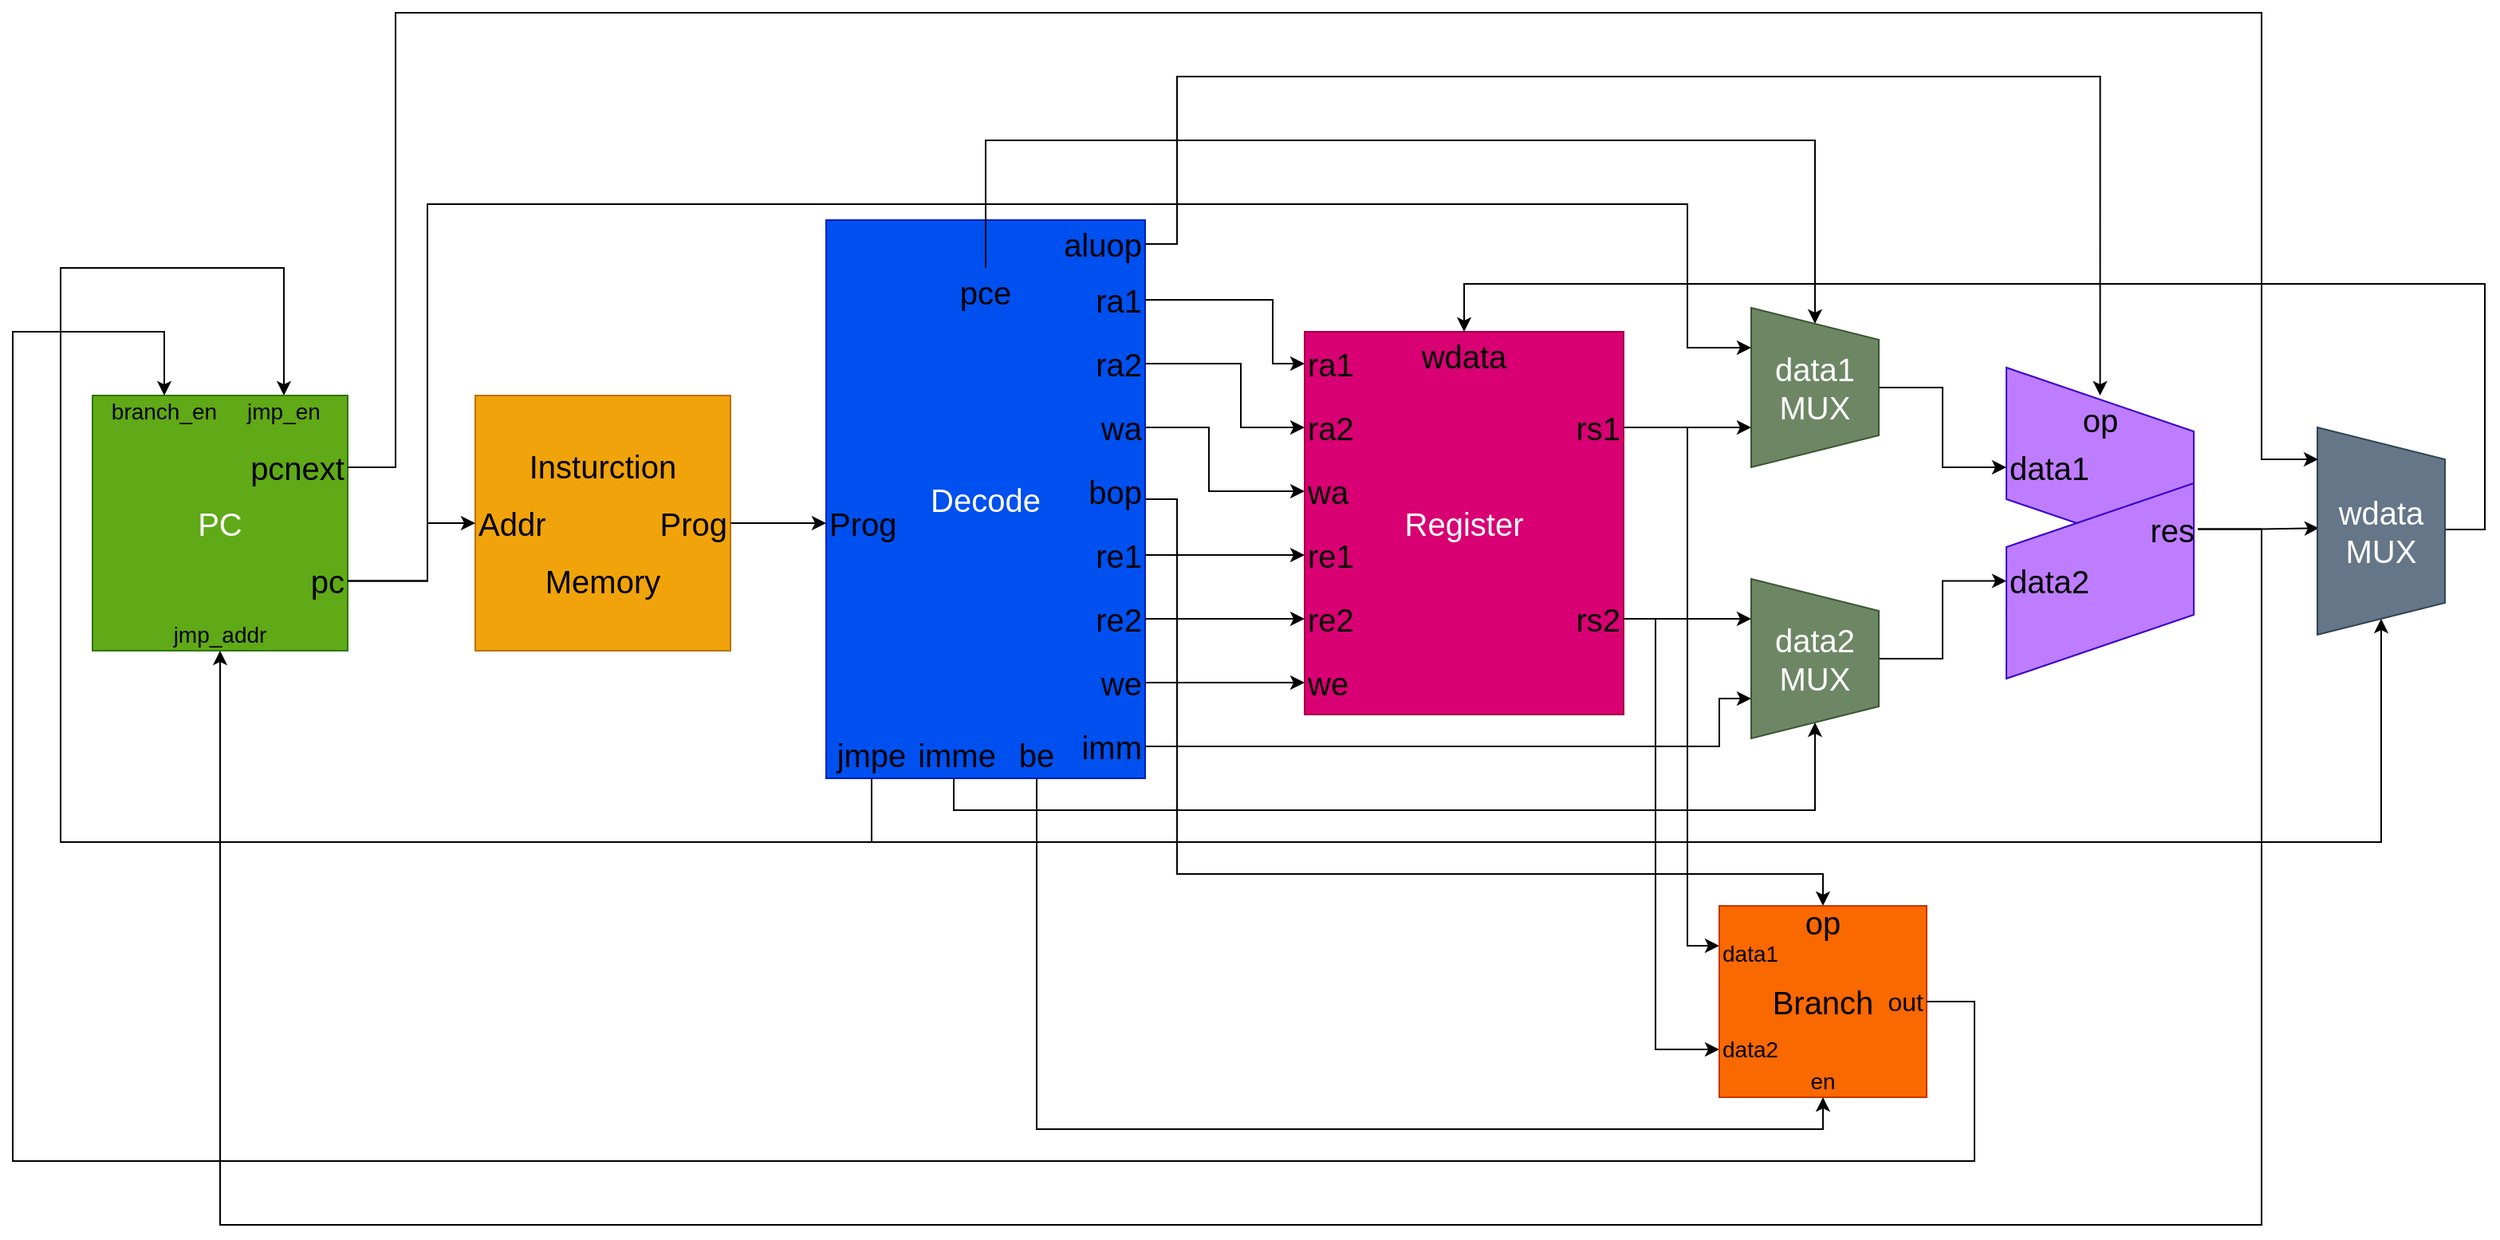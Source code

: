 <mxfile version="20.2.7" type="device"><diagram id="uWxy4s3rSL8o_sWEfbQn" name="Page-1"><mxGraphModel dx="1662" dy="764" grid="1" gridSize="10" guides="1" tooltips="1" connect="1" arrows="1" fold="1" page="1" pageScale="1" pageWidth="1654" pageHeight="1169" math="0" shadow="0"><root><mxCell id="0"/><mxCell id="1" parent="0"/><mxCell id="DsI4-tynYsIXi0B-EyCa-37" value="" style="shape=parallelogram;perimeter=parallelogramPerimeter;whiteSpace=wrap;html=1;fixedSize=1;fontSize=20;rotation=90;size=40.02;flipV=1;flipH=1;fillColor=#BE7DFF;fontColor=#ffffff;strokeColor=#3700CC;" parent="1" vertex="1"><mxGeometry x="1297.5" y="465" width="122.52" height="117.5" as="geometry"/></mxCell><mxCell id="zIoGAZW1AFg1LhvJsN-u-2" style="edgeStyle=orthogonalEdgeStyle;rounded=0;orthogonalLoop=1;jettySize=auto;html=1;entryX=0.5;entryY=0;entryDx=0;entryDy=0;fontSize=14;" parent="1" source="DsI4-tynYsIXi0B-EyCa-2" target="DsI4-tynYsIXi0B-EyCa-87" edge="1"><mxGeometry relative="1" as="geometry"><Array as="points"><mxPoint x="780" y="545"/><mxPoint x="780" y="780"/><mxPoint x="1185" y="780"/></Array></mxGeometry></mxCell><mxCell id="DsI4-tynYsIXi0B-EyCa-2" value="Decode" style="rounded=0;whiteSpace=wrap;html=1;fontSize=20;fillColor=#0050ef;fontColor=#ffffff;strokeColor=#001DBC;" parent="1" vertex="1"><mxGeometry x="560" y="370" width="200" height="350" as="geometry"/></mxCell><mxCell id="DsI4-tynYsIXi0B-EyCa-60" style="edgeStyle=orthogonalEdgeStyle;rounded=0;orthogonalLoop=1;jettySize=auto;html=1;entryX=0.5;entryY=0;entryDx=0;entryDy=0;fontSize=14;" parent="1" source="DsI4-tynYsIXi0B-EyCa-3" target="DsI4-tynYsIXi0B-EyCa-47" edge="1"><mxGeometry relative="1" as="geometry"><Array as="points"><mxPoint x="588" y="760"/><mxPoint x="80" y="760"/><mxPoint x="80" y="400"/><mxPoint x="220" y="400"/></Array></mxGeometry></mxCell><mxCell id="DsI4-tynYsIXi0B-EyCa-109" style="edgeStyle=orthogonalEdgeStyle;rounded=0;orthogonalLoop=1;jettySize=auto;html=1;entryX=1;entryY=0.5;entryDx=0;entryDy=0;fontSize=16;fontColor=#000000;" parent="1" source="DsI4-tynYsIXi0B-EyCa-3" target="DsI4-tynYsIXi0B-EyCa-91" edge="1"><mxGeometry relative="1" as="geometry"><Array as="points"><mxPoint x="588" y="760"/><mxPoint x="1535" y="760"/></Array></mxGeometry></mxCell><mxCell id="DsI4-tynYsIXi0B-EyCa-3" value="jmpe" style="text;html=1;strokeColor=none;fillColor=none;align=center;verticalAlign=middle;whiteSpace=wrap;rounded=0;fontSize=20;" parent="1" vertex="1"><mxGeometry x="560" y="690" width="57" height="30" as="geometry"/></mxCell><mxCell id="DsI4-tynYsIXi0B-EyCa-61" style="edgeStyle=orthogonalEdgeStyle;rounded=0;orthogonalLoop=1;jettySize=auto;html=1;entryX=0;entryY=0.5;entryDx=0;entryDy=0;fontSize=14;fontColor=#000000;" parent="1" source="DsI4-tynYsIXi0B-EyCa-4" target="DsI4-tynYsIXi0B-EyCa-25" edge="1"><mxGeometry relative="1" as="geometry"><Array as="points"><mxPoint x="660" y="320"/><mxPoint x="1180" y="320"/></Array></mxGeometry></mxCell><mxCell id="DsI4-tynYsIXi0B-EyCa-4" value="pce" style="text;html=1;strokeColor=none;fillColor=none;align=center;verticalAlign=middle;whiteSpace=wrap;rounded=0;fontSize=20;" parent="1" vertex="1"><mxGeometry x="637" y="400" width="46" height="30" as="geometry"/></mxCell><mxCell id="DsI4-tynYsIXi0B-EyCa-68" style="edgeStyle=orthogonalEdgeStyle;rounded=0;orthogonalLoop=1;jettySize=auto;html=1;entryX=0;entryY=0.5;entryDx=0;entryDy=0;fontSize=14;fontColor=#000000;" parent="1" source="DsI4-tynYsIXi0B-EyCa-5" target="DsI4-tynYsIXi0B-EyCa-16" edge="1"><mxGeometry relative="1" as="geometry"><Array as="points"><mxPoint x="840" y="420"/><mxPoint x="840" y="460"/></Array></mxGeometry></mxCell><mxCell id="DsI4-tynYsIXi0B-EyCa-5" value="ra1" style="text;html=1;strokeColor=none;fillColor=none;align=right;verticalAlign=middle;whiteSpace=wrap;rounded=0;fontSize=20;" parent="1" vertex="1"><mxGeometry x="700" y="405" width="60" height="30" as="geometry"/></mxCell><mxCell id="DsI4-tynYsIXi0B-EyCa-69" style="edgeStyle=orthogonalEdgeStyle;rounded=0;orthogonalLoop=1;jettySize=auto;html=1;entryX=0;entryY=0.5;entryDx=0;entryDy=0;fontSize=14;fontColor=#000000;" parent="1" source="DsI4-tynYsIXi0B-EyCa-6" target="DsI4-tynYsIXi0B-EyCa-17" edge="1"><mxGeometry relative="1" as="geometry"><Array as="points"><mxPoint x="820" y="460"/><mxPoint x="820" y="500"/></Array></mxGeometry></mxCell><mxCell id="DsI4-tynYsIXi0B-EyCa-6" value="ra2" style="text;html=1;strokeColor=none;fillColor=none;align=right;verticalAlign=middle;whiteSpace=wrap;rounded=0;fontSize=20;" parent="1" vertex="1"><mxGeometry x="700" y="445" width="60" height="30" as="geometry"/></mxCell><mxCell id="DsI4-tynYsIXi0B-EyCa-70" style="edgeStyle=orthogonalEdgeStyle;rounded=0;orthogonalLoop=1;jettySize=auto;html=1;entryX=0;entryY=0.5;entryDx=0;entryDy=0;fontSize=14;fontColor=#000000;" parent="1" source="DsI4-tynYsIXi0B-EyCa-7" target="DsI4-tynYsIXi0B-EyCa-18" edge="1"><mxGeometry relative="1" as="geometry"><Array as="points"><mxPoint x="800" y="500"/><mxPoint x="800" y="540"/></Array></mxGeometry></mxCell><mxCell id="DsI4-tynYsIXi0B-EyCa-7" value="wa" style="text;html=1;strokeColor=none;fillColor=none;align=right;verticalAlign=middle;whiteSpace=wrap;rounded=0;fontSize=20;" parent="1" vertex="1"><mxGeometry x="700" y="485" width="60" height="30" as="geometry"/></mxCell><mxCell id="DsI4-tynYsIXi0B-EyCa-78" style="edgeStyle=orthogonalEdgeStyle;rounded=0;orthogonalLoop=1;jettySize=auto;html=1;entryX=0.5;entryY=0;entryDx=0;entryDy=0;fontSize=14;fontColor=#000000;exitX=1;exitY=0.5;exitDx=0;exitDy=0;" parent="1" source="DsI4-tynYsIXi0B-EyCa-8" target="DsI4-tynYsIXi0B-EyCa-38" edge="1"><mxGeometry relative="1" as="geometry"><Array as="points"><mxPoint x="780" y="385"/><mxPoint x="780" y="280"/><mxPoint x="1359" y="280"/></Array></mxGeometry></mxCell><mxCell id="DsI4-tynYsIXi0B-EyCa-8" value="aluop" style="text;html=1;strokeColor=none;fillColor=none;align=right;verticalAlign=middle;whiteSpace=wrap;rounded=0;fontSize=20;" parent="1" vertex="1"><mxGeometry x="700" y="370" width="60" height="30" as="geometry"/></mxCell><mxCell id="DsI4-tynYsIXi0B-EyCa-71" style="edgeStyle=orthogonalEdgeStyle;rounded=0;orthogonalLoop=1;jettySize=auto;html=1;fontSize=14;fontColor=#000000;" parent="1" source="DsI4-tynYsIXi0B-EyCa-9" target="DsI4-tynYsIXi0B-EyCa-19" edge="1"><mxGeometry relative="1" as="geometry"/></mxCell><mxCell id="DsI4-tynYsIXi0B-EyCa-9" value="re1" style="text;html=1;strokeColor=none;fillColor=none;align=right;verticalAlign=middle;whiteSpace=wrap;rounded=0;fontSize=20;" parent="1" vertex="1"><mxGeometry x="700" y="565" width="60" height="30" as="geometry"/></mxCell><mxCell id="DsI4-tynYsIXi0B-EyCa-72" style="edgeStyle=orthogonalEdgeStyle;rounded=0;orthogonalLoop=1;jettySize=auto;html=1;fontSize=14;fontColor=#000000;" parent="1" source="DsI4-tynYsIXi0B-EyCa-10" target="DsI4-tynYsIXi0B-EyCa-20" edge="1"><mxGeometry relative="1" as="geometry"/></mxCell><mxCell id="DsI4-tynYsIXi0B-EyCa-10" value="re2" style="text;html=1;strokeColor=none;fillColor=none;align=right;verticalAlign=middle;whiteSpace=wrap;rounded=0;fontSize=20;" parent="1" vertex="1"><mxGeometry x="700" y="605" width="60" height="30" as="geometry"/></mxCell><mxCell id="DsI4-tynYsIXi0B-EyCa-73" style="edgeStyle=orthogonalEdgeStyle;rounded=0;orthogonalLoop=1;jettySize=auto;html=1;entryX=0;entryY=0.5;entryDx=0;entryDy=0;fontSize=14;fontColor=#000000;" parent="1" source="DsI4-tynYsIXi0B-EyCa-11" target="DsI4-tynYsIXi0B-EyCa-21" edge="1"><mxGeometry relative="1" as="geometry"/></mxCell><mxCell id="DsI4-tynYsIXi0B-EyCa-11" value="we" style="text;html=1;strokeColor=none;fillColor=none;align=right;verticalAlign=middle;whiteSpace=wrap;rounded=0;fontSize=20;" parent="1" vertex="1"><mxGeometry x="700" y="645" width="60" height="30" as="geometry"/></mxCell><mxCell id="DsI4-tynYsIXi0B-EyCa-75" style="edgeStyle=orthogonalEdgeStyle;rounded=0;orthogonalLoop=1;jettySize=auto;html=1;entryX=0.75;entryY=1;entryDx=0;entryDy=0;fontSize=14;fontColor=#000000;" parent="1" source="DsI4-tynYsIXi0B-EyCa-12" target="DsI4-tynYsIXi0B-EyCa-28" edge="1"><mxGeometry relative="1" as="geometry"><Array as="points"><mxPoint x="1120" y="700"/><mxPoint x="1120" y="670"/></Array></mxGeometry></mxCell><mxCell id="DsI4-tynYsIXi0B-EyCa-12" value="imm" style="text;html=1;strokeColor=none;fillColor=none;align=right;verticalAlign=middle;whiteSpace=wrap;rounded=0;fontSize=20;" parent="1" vertex="1"><mxGeometry x="700" y="685" width="60" height="30" as="geometry"/></mxCell><mxCell id="DsI4-tynYsIXi0B-EyCa-74" style="edgeStyle=orthogonalEdgeStyle;rounded=0;orthogonalLoop=1;jettySize=auto;html=1;entryX=1;entryY=0.5;entryDx=0;entryDy=0;fontSize=14;fontColor=#000000;" parent="1" source="DsI4-tynYsIXi0B-EyCa-13" target="DsI4-tynYsIXi0B-EyCa-28" edge="1"><mxGeometry relative="1" as="geometry"><Array as="points"><mxPoint x="640" y="740"/><mxPoint x="1180" y="740"/></Array></mxGeometry></mxCell><mxCell id="DsI4-tynYsIXi0B-EyCa-13" value="imme" style="text;html=1;strokeColor=none;fillColor=none;align=center;verticalAlign=middle;whiteSpace=wrap;rounded=0;fontSize=20;" parent="1" vertex="1"><mxGeometry x="617" y="690" width="50" height="30" as="geometry"/></mxCell><mxCell id="DsI4-tynYsIXi0B-EyCa-14" value="Register" style="rounded=0;whiteSpace=wrap;html=1;fontSize=20;fillColor=#d80073;fontColor=#ffffff;strokeColor=#A50040;" parent="1" vertex="1"><mxGeometry x="860" y="440" width="200" height="240" as="geometry"/></mxCell><mxCell id="DsI4-tynYsIXi0B-EyCa-16" value="ra1" style="text;html=1;strokeColor=none;fillColor=none;align=left;verticalAlign=middle;whiteSpace=wrap;rounded=0;fontSize=20;" parent="1" vertex="1"><mxGeometry x="860" y="445" width="60" height="30" as="geometry"/></mxCell><mxCell id="DsI4-tynYsIXi0B-EyCa-17" value="ra2" style="text;html=1;strokeColor=none;fillColor=none;align=left;verticalAlign=middle;whiteSpace=wrap;rounded=0;fontSize=20;" parent="1" vertex="1"><mxGeometry x="860" y="485" width="60" height="30" as="geometry"/></mxCell><mxCell id="DsI4-tynYsIXi0B-EyCa-18" value="wa" style="text;html=1;strokeColor=none;fillColor=none;align=left;verticalAlign=middle;whiteSpace=wrap;rounded=0;fontSize=20;" parent="1" vertex="1"><mxGeometry x="860" y="525" width="60" height="30" as="geometry"/></mxCell><mxCell id="DsI4-tynYsIXi0B-EyCa-19" value="re1" style="text;html=1;strokeColor=none;fillColor=none;align=left;verticalAlign=middle;whiteSpace=wrap;rounded=0;fontSize=20;" parent="1" vertex="1"><mxGeometry x="860" y="565" width="60" height="30" as="geometry"/></mxCell><mxCell id="DsI4-tynYsIXi0B-EyCa-20" value="re2" style="text;html=1;strokeColor=none;fillColor=none;align=left;verticalAlign=middle;whiteSpace=wrap;rounded=0;fontSize=20;" parent="1" vertex="1"><mxGeometry x="860" y="605" width="60" height="30" as="geometry"/></mxCell><mxCell id="DsI4-tynYsIXi0B-EyCa-21" value="we" style="text;html=1;strokeColor=none;fillColor=none;align=left;verticalAlign=middle;whiteSpace=wrap;rounded=0;fontSize=20;" parent="1" vertex="1"><mxGeometry x="860" y="645" width="60" height="30" as="geometry"/></mxCell><mxCell id="DsI4-tynYsIXi0B-EyCa-22" value="wdata" style="text;html=1;strokeColor=none;fillColor=none;align=center;verticalAlign=middle;whiteSpace=wrap;rounded=0;fontSize=20;" parent="1" vertex="1"><mxGeometry x="930" y="440" width="60" height="30" as="geometry"/></mxCell><mxCell id="DsI4-tynYsIXi0B-EyCa-65" style="edgeStyle=orthogonalEdgeStyle;rounded=0;orthogonalLoop=1;jettySize=auto;html=1;entryX=0.75;entryY=1;entryDx=0;entryDy=0;fontSize=14;fontColor=#000000;" parent="1" source="DsI4-tynYsIXi0B-EyCa-23" target="DsI4-tynYsIXi0B-EyCa-25" edge="1"><mxGeometry relative="1" as="geometry"/></mxCell><mxCell id="DsI4-tynYsIXi0B-EyCa-103" style="edgeStyle=orthogonalEdgeStyle;rounded=0;orthogonalLoop=1;jettySize=auto;html=1;entryX=0;entryY=0.25;entryDx=0;entryDy=0;fontSize=14;fontColor=#000000;" parent="1" source="DsI4-tynYsIXi0B-EyCa-23" target="DsI4-tynYsIXi0B-EyCa-81" edge="1"><mxGeometry relative="1" as="geometry"><Array as="points"><mxPoint x="1100" y="500"/><mxPoint x="1100" y="825"/></Array></mxGeometry></mxCell><mxCell id="DsI4-tynYsIXi0B-EyCa-23" value="rs1" style="text;html=1;strokeColor=none;fillColor=none;align=right;verticalAlign=middle;whiteSpace=wrap;rounded=0;fontSize=20;" parent="1" vertex="1"><mxGeometry x="1000" y="485" width="60" height="30" as="geometry"/></mxCell><mxCell id="DsI4-tynYsIXi0B-EyCa-63" style="edgeStyle=orthogonalEdgeStyle;rounded=0;orthogonalLoop=1;jettySize=auto;html=1;entryX=0.25;entryY=1;entryDx=0;entryDy=0;fontSize=14;fontColor=#000000;" parent="1" source="DsI4-tynYsIXi0B-EyCa-24" target="DsI4-tynYsIXi0B-EyCa-28" edge="1"><mxGeometry relative="1" as="geometry"/></mxCell><mxCell id="DsI4-tynYsIXi0B-EyCa-104" style="edgeStyle=orthogonalEdgeStyle;rounded=0;orthogonalLoop=1;jettySize=auto;html=1;entryX=0;entryY=0.5;entryDx=0;entryDy=0;fontSize=14;fontColor=#000000;" parent="1" source="DsI4-tynYsIXi0B-EyCa-24" target="DsI4-tynYsIXi0B-EyCa-82" edge="1"><mxGeometry relative="1" as="geometry"><Array as="points"><mxPoint x="1080" y="620"/><mxPoint x="1080" y="890"/></Array></mxGeometry></mxCell><mxCell id="DsI4-tynYsIXi0B-EyCa-24" value="rs2" style="text;html=1;strokeColor=none;fillColor=none;align=right;verticalAlign=middle;whiteSpace=wrap;rounded=0;fontSize=20;" parent="1" vertex="1"><mxGeometry x="1000" y="605" width="60" height="30" as="geometry"/></mxCell><mxCell id="DsI4-tynYsIXi0B-EyCa-76" style="edgeStyle=orthogonalEdgeStyle;rounded=0;orthogonalLoop=1;jettySize=auto;html=1;fontSize=14;fontColor=#000000;" parent="1" source="DsI4-tynYsIXi0B-EyCa-25" target="DsI4-tynYsIXi0B-EyCa-35" edge="1"><mxGeometry relative="1" as="geometry"/></mxCell><mxCell id="DsI4-tynYsIXi0B-EyCa-25" value="data1&lt;br&gt;MUX" style="shape=trapezoid;perimeter=trapezoidPerimeter;whiteSpace=wrap;html=1;fixedSize=1;fontSize=20;rotation=90;horizontal=0;fillColor=#6d8764;fontColor=#ffffff;strokeColor=#3A5431;" parent="1" vertex="1"><mxGeometry x="1130" y="435" width="100" height="80" as="geometry"/></mxCell><mxCell id="DsI4-tynYsIXi0B-EyCa-77" style="edgeStyle=orthogonalEdgeStyle;rounded=0;orthogonalLoop=1;jettySize=auto;html=1;fontSize=14;fontColor=#000000;" parent="1" source="DsI4-tynYsIXi0B-EyCa-28" target="DsI4-tynYsIXi0B-EyCa-36" edge="1"><mxGeometry relative="1" as="geometry"/></mxCell><mxCell id="DsI4-tynYsIXi0B-EyCa-28" value="data2&lt;br&gt;MUX" style="shape=trapezoid;perimeter=trapezoidPerimeter;whiteSpace=wrap;html=1;fixedSize=1;fontSize=20;rotation=90;horizontal=0;fillColor=#6d8764;fontColor=#ffffff;strokeColor=#3A5431;" parent="1" vertex="1"><mxGeometry x="1130" y="605" width="100" height="80" as="geometry"/></mxCell><mxCell id="DsI4-tynYsIXi0B-EyCa-32" value="" style="shape=parallelogram;perimeter=parallelogramPerimeter;whiteSpace=wrap;html=1;fixedSize=1;fontSize=20;rotation=90;size=40.02;flipV=1;fillColor=#BE7DFF;fontColor=#ffffff;strokeColor=#3700CC;" parent="1" vertex="1"><mxGeometry x="1297.5" y="537.5" width="122.52" height="117.5" as="geometry"/></mxCell><mxCell id="DsI4-tynYsIXi0B-EyCa-35" value="data1" style="text;html=1;strokeColor=none;fillColor=none;align=left;verticalAlign=middle;whiteSpace=wrap;rounded=0;fontSize=20;" parent="1" vertex="1"><mxGeometry x="1300" y="510" width="60" height="30" as="geometry"/></mxCell><mxCell id="DsI4-tynYsIXi0B-EyCa-36" value="data2" style="text;html=1;strokeColor=none;fillColor=none;align=left;verticalAlign=middle;whiteSpace=wrap;rounded=0;fontSize=20;" parent="1" vertex="1"><mxGeometry x="1300" y="581.25" width="60" height="30" as="geometry"/></mxCell><mxCell id="DsI4-tynYsIXi0B-EyCa-38" value="op" style="text;html=1;strokeColor=none;fillColor=none;align=center;verticalAlign=middle;whiteSpace=wrap;rounded=0;fontSize=20;" parent="1" vertex="1"><mxGeometry x="1328.76" y="480" width="60" height="30" as="geometry"/></mxCell><mxCell id="DsI4-tynYsIXi0B-EyCa-93" style="edgeStyle=orthogonalEdgeStyle;rounded=0;orthogonalLoop=1;jettySize=auto;html=1;fontSize=14;fontColor=#000000;entryX=0.486;entryY=0.988;entryDx=0;entryDy=0;entryPerimeter=0;" parent="1" source="DsI4-tynYsIXi0B-EyCa-39" target="DsI4-tynYsIXi0B-EyCa-91" edge="1"><mxGeometry relative="1" as="geometry"><Array as="points"><mxPoint x="1460" y="564"/><mxPoint x="1496" y="563"/></Array></mxGeometry></mxCell><mxCell id="DsI4-tynYsIXi0B-EyCa-106" style="edgeStyle=orthogonalEdgeStyle;rounded=0;orthogonalLoop=1;jettySize=auto;html=1;entryX=0.5;entryY=1;entryDx=0;entryDy=0;fontSize=14;fontColor=#000000;" parent="1" source="DsI4-tynYsIXi0B-EyCa-39" target="DsI4-tynYsIXi0B-EyCa-49" edge="1"><mxGeometry relative="1" as="geometry"><Array as="points"><mxPoint x="1460" y="564"/><mxPoint x="1460" y="1000"/><mxPoint x="180" y="1000"/></Array></mxGeometry></mxCell><mxCell id="DsI4-tynYsIXi0B-EyCa-39" value="res" style="text;html=1;strokeColor=none;fillColor=none;align=right;verticalAlign=middle;whiteSpace=wrap;rounded=0;fontSize=20;" parent="1" vertex="1"><mxGeometry x="1360" y="546.25" width="60" height="35" as="geometry"/></mxCell><mxCell id="DsI4-tynYsIXi0B-EyCa-41" value="Insturction&lt;br&gt;&lt;br&gt;&lt;br&gt;Memory" style="rounded=0;whiteSpace=wrap;html=1;fontSize=20;fillColor=#f0a30a;fontColor=#000000;strokeColor=#BD7000;" parent="1" vertex="1"><mxGeometry x="340" y="480" width="160" height="160" as="geometry"/></mxCell><mxCell id="DsI4-tynYsIXi0B-EyCa-42" value="Addr" style="text;html=1;strokeColor=none;fillColor=none;align=left;verticalAlign=middle;whiteSpace=wrap;rounded=0;fontSize=20;fontColor=#000000;" parent="1" vertex="1"><mxGeometry x="340" y="545" width="60" height="30" as="geometry"/></mxCell><mxCell id="DsI4-tynYsIXi0B-EyCa-55" style="edgeStyle=orthogonalEdgeStyle;rounded=0;orthogonalLoop=1;jettySize=auto;html=1;entryX=0;entryY=0.5;entryDx=0;entryDy=0;fontSize=14;" parent="1" source="DsI4-tynYsIXi0B-EyCa-43" target="DsI4-tynYsIXi0B-EyCa-44" edge="1"><mxGeometry relative="1" as="geometry"/></mxCell><mxCell id="DsI4-tynYsIXi0B-EyCa-43" value="Prog" style="text;html=1;strokeColor=none;fillColor=none;align=right;verticalAlign=middle;whiteSpace=wrap;rounded=0;fontSize=20;fontColor=#000000;" parent="1" vertex="1"><mxGeometry x="440" y="545" width="60" height="30" as="geometry"/></mxCell><mxCell id="DsI4-tynYsIXi0B-EyCa-44" value="Prog" style="text;html=1;strokeColor=none;fillColor=none;align=left;verticalAlign=middle;whiteSpace=wrap;rounded=0;fontSize=20;" parent="1" vertex="1"><mxGeometry x="560" y="545" width="60" height="30" as="geometry"/></mxCell><mxCell id="DsI4-tynYsIXi0B-EyCa-45" value="PC" style="rounded=0;whiteSpace=wrap;html=1;fontSize=20;fillColor=#60a917;fontColor=#ffffff;strokeColor=#2D7600;" parent="1" vertex="1"><mxGeometry x="100" y="480" width="160" height="160" as="geometry"/></mxCell><mxCell id="DsI4-tynYsIXi0B-EyCa-52" style="edgeStyle=orthogonalEdgeStyle;rounded=0;orthogonalLoop=1;jettySize=auto;html=1;entryX=0;entryY=0.5;entryDx=0;entryDy=0;fontSize=14;" parent="1" source="DsI4-tynYsIXi0B-EyCa-46" target="DsI4-tynYsIXi0B-EyCa-42" edge="1"><mxGeometry relative="1" as="geometry"><Array as="points"><mxPoint x="310" y="596"/><mxPoint x="310" y="560"/></Array></mxGeometry></mxCell><mxCell id="DsI4-tynYsIXi0B-EyCa-67" style="edgeStyle=orthogonalEdgeStyle;rounded=0;orthogonalLoop=1;jettySize=auto;html=1;entryX=0.25;entryY=1;entryDx=0;entryDy=0;fontSize=14;fontColor=#000000;" parent="1" source="DsI4-tynYsIXi0B-EyCa-46" target="DsI4-tynYsIXi0B-EyCa-25" edge="1"><mxGeometry relative="1" as="geometry"><Array as="points"><mxPoint x="310" y="596"/><mxPoint x="310" y="360"/><mxPoint x="1100" y="360"/><mxPoint x="1100" y="450"/></Array></mxGeometry></mxCell><mxCell id="DsI4-tynYsIXi0B-EyCa-46" value="pc" style="text;html=1;strokeColor=none;fillColor=none;align=right;verticalAlign=middle;whiteSpace=wrap;rounded=0;fontSize=20;" parent="1" vertex="1"><mxGeometry x="230" y="581.25" width="30" height="30" as="geometry"/></mxCell><mxCell id="DsI4-tynYsIXi0B-EyCa-47" value="jmp_en" style="text;html=1;strokeColor=none;fillColor=none;align=center;verticalAlign=middle;whiteSpace=wrap;rounded=0;fontSize=14;" parent="1" vertex="1"><mxGeometry x="190" y="480" width="60" height="20" as="geometry"/></mxCell><mxCell id="DsI4-tynYsIXi0B-EyCa-49" value="jmp_addr" style="text;html=1;strokeColor=none;fillColor=none;align=center;verticalAlign=middle;whiteSpace=wrap;rounded=0;fontSize=14;" parent="1" vertex="1"><mxGeometry x="135" y="620" width="90" height="20" as="geometry"/></mxCell><mxCell id="DsI4-tynYsIXi0B-EyCa-50" value="branch_en" style="text;html=1;strokeColor=none;fillColor=none;align=center;verticalAlign=middle;whiteSpace=wrap;rounded=0;fontSize=14;" parent="1" vertex="1"><mxGeometry x="110" y="480" width="70" height="20" as="geometry"/></mxCell><mxCell id="DsI4-tynYsIXi0B-EyCa-51" value="Branch" style="rounded=0;whiteSpace=wrap;html=1;fontSize=20;fillColor=#fa6800;fontColor=#000000;strokeColor=#C73500;" parent="1" vertex="1"><mxGeometry x="1120" y="800" width="130" height="120" as="geometry"/></mxCell><mxCell id="DsI4-tynYsIXi0B-EyCa-81" value="data1" style="text;html=1;strokeColor=none;fillColor=none;align=left;verticalAlign=middle;whiteSpace=wrap;rounded=0;fontSize=14;fontColor=#000000;" parent="1" vertex="1"><mxGeometry x="1120" y="820" width="60" height="20" as="geometry"/></mxCell><mxCell id="DsI4-tynYsIXi0B-EyCa-82" value="data2" style="text;html=1;strokeColor=none;fillColor=none;align=left;verticalAlign=middle;whiteSpace=wrap;rounded=0;fontSize=14;fontColor=#000000;" parent="1" vertex="1"><mxGeometry x="1120" y="880" width="60" height="20" as="geometry"/></mxCell><mxCell id="DsI4-tynYsIXi0B-EyCa-87" value="op" style="text;html=1;strokeColor=none;fillColor=none;align=center;verticalAlign=middle;whiteSpace=wrap;rounded=0;fontSize=20;fontColor=#000000;" parent="1" vertex="1"><mxGeometry x="1155" y="800" width="60" height="20" as="geometry"/></mxCell><mxCell id="DsI4-tynYsIXi0B-EyCa-98" style="edgeStyle=orthogonalEdgeStyle;rounded=0;orthogonalLoop=1;jettySize=auto;html=1;entryX=0.5;entryY=0;entryDx=0;entryDy=0;fontSize=14;fontColor=#000000;" parent="1" source="DsI4-tynYsIXi0B-EyCa-90" target="DsI4-tynYsIXi0B-EyCa-50" edge="1"><mxGeometry relative="1" as="geometry"><Array as="points"><mxPoint x="1280" y="860"/><mxPoint x="1280" y="960"/><mxPoint x="50" y="960"/><mxPoint x="50" y="440"/><mxPoint x="145" y="440"/></Array></mxGeometry></mxCell><mxCell id="DsI4-tynYsIXi0B-EyCa-90" value="out" style="text;html=1;strokeColor=none;fillColor=none;align=right;verticalAlign=middle;whiteSpace=wrap;rounded=0;fontSize=16;fontColor=#000000;" parent="1" vertex="1"><mxGeometry x="1190" y="842.5" width="60" height="35" as="geometry"/></mxCell><mxCell id="DsI4-tynYsIXi0B-EyCa-95" style="edgeStyle=orthogonalEdgeStyle;rounded=0;orthogonalLoop=1;jettySize=auto;html=1;entryX=0.5;entryY=0;entryDx=0;entryDy=0;fontSize=14;fontColor=#000000;" parent="1" target="DsI4-tynYsIXi0B-EyCa-22" edge="1"><mxGeometry relative="1" as="geometry"><mxPoint x="1575" y="564" as="sourcePoint"/><Array as="points"><mxPoint x="1600" y="564"/><mxPoint x="1600" y="410"/><mxPoint x="960" y="410"/></Array></mxGeometry></mxCell><mxCell id="DsI4-tynYsIXi0B-EyCa-91" value="wdata&lt;br&gt;MUX" style="shape=trapezoid;perimeter=trapezoidPerimeter;whiteSpace=wrap;html=1;fixedSize=1;fontSize=20;rotation=90;horizontal=0;fillColor=#647687;fontColor=#ffffff;strokeColor=#314354;" parent="1" vertex="1"><mxGeometry x="1470" y="525" width="130" height="80" as="geometry"/></mxCell><mxCell id="DsI4-tynYsIXi0B-EyCa-102" style="edgeStyle=orthogonalEdgeStyle;rounded=0;orthogonalLoop=1;jettySize=auto;html=1;fontSize=14;fontColor=#000000;entryX=0.157;entryY=0.994;entryDx=0;entryDy=0;entryPerimeter=0;" parent="1" source="DsI4-tynYsIXi0B-EyCa-100" target="DsI4-tynYsIXi0B-EyCa-91" edge="1"><mxGeometry relative="1" as="geometry"><Array as="points"><mxPoint x="290" y="525"/><mxPoint x="290" y="240"/><mxPoint x="1460" y="240"/><mxPoint x="1460" y="520"/><mxPoint x="1496" y="520"/></Array></mxGeometry></mxCell><mxCell id="DsI4-tynYsIXi0B-EyCa-100" value="pcnext" style="text;html=1;strokeColor=none;fillColor=none;align=right;verticalAlign=middle;whiteSpace=wrap;rounded=0;fontSize=20;" parent="1" vertex="1"><mxGeometry x="200" y="510" width="60" height="30" as="geometry"/></mxCell><mxCell id="zIoGAZW1AFg1LhvJsN-u-1" value="bop" style="text;html=1;strokeColor=none;fillColor=none;align=right;verticalAlign=middle;whiteSpace=wrap;rounded=0;fontSize=20;" parent="1" vertex="1"><mxGeometry x="700" y="525" width="60" height="30" as="geometry"/></mxCell><mxCell id="zIoGAZW1AFg1LhvJsN-u-3" value="en" style="text;html=1;strokeColor=none;fillColor=none;align=center;verticalAlign=middle;whiteSpace=wrap;rounded=0;fontSize=14;fontColor=#000000;" parent="1" vertex="1"><mxGeometry x="1170" y="900" width="30" height="20" as="geometry"/></mxCell><mxCell id="zIoGAZW1AFg1LhvJsN-u-5" style="edgeStyle=orthogonalEdgeStyle;rounded=0;orthogonalLoop=1;jettySize=auto;html=1;entryX=0.5;entryY=1;entryDx=0;entryDy=0;fontSize=20;" parent="1" source="zIoGAZW1AFg1LhvJsN-u-4" target="zIoGAZW1AFg1LhvJsN-u-3" edge="1"><mxGeometry relative="1" as="geometry"><Array as="points"><mxPoint x="692" y="940"/><mxPoint x="1185" y="940"/></Array></mxGeometry></mxCell><mxCell id="zIoGAZW1AFg1LhvJsN-u-4" value="be" style="text;html=1;strokeColor=none;fillColor=none;align=center;verticalAlign=middle;whiteSpace=wrap;rounded=0;fontSize=20;" parent="1" vertex="1"><mxGeometry x="667" y="690" width="50" height="30" as="geometry"/></mxCell></root></mxGraphModel></diagram></mxfile>